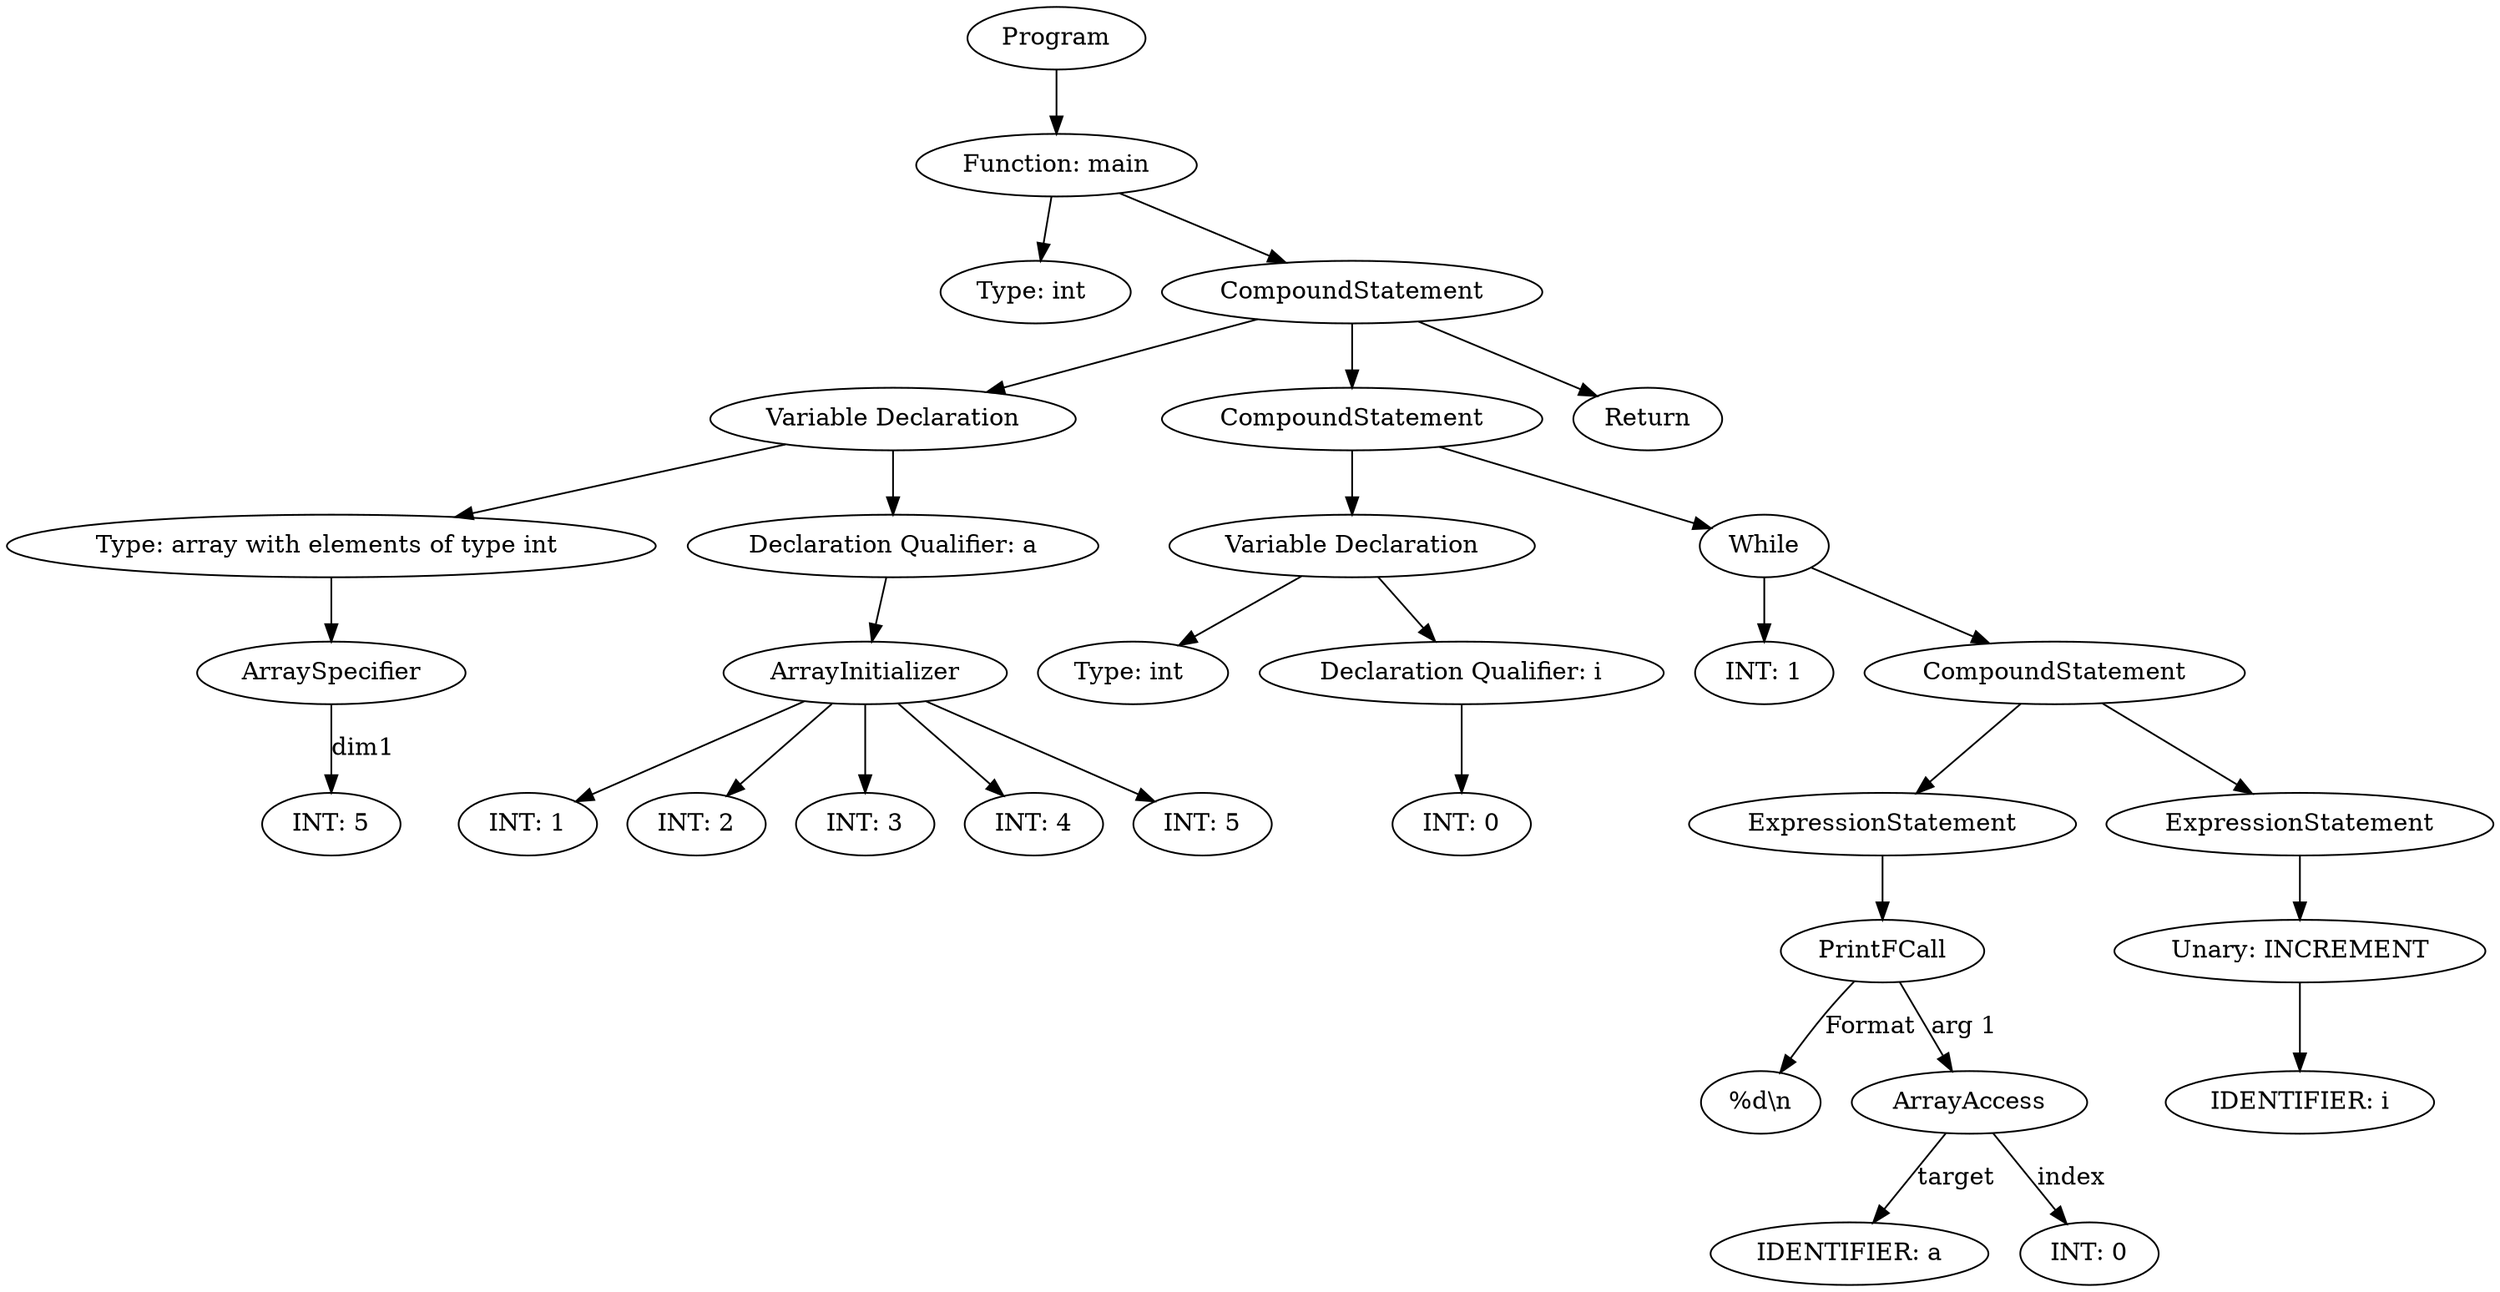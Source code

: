 digraph ExpressionGraph {
4427664608 [label="Program"];
4427664608 -> 4427668496;
4427668496 [label="Function: main"];
4427668496 -> 4427667152;
4427667152 [label="Type: int "];
4427668496 -> 4419987328;
4419987328 [label="CompoundStatement"];
4419987328 -> 4419859280;
4419859280 [label="Variable Declaration"];
4419859280 -> 4427666432;
4427667968 [label="ArraySpecifier"];
4427668016 [label="INT: 5"];
4427667968 -> 4427668016 [label="dim1"];
4427666432 [label="Type: array with elements of type int "];
4427666432 -> 4427667968;
4419859280 -> 4427670560;
4427670560 [label="Declaration Qualifier: a"];
4427670560 -> 4421669552;
4421669552 [label="ArrayInitializer"];
4427670512 [label="INT: 1"];
4421669552 -> 4427670512;
4427670320 [label="INT: 2"];
4421669552 -> 4427670320;
4427670368 [label="INT: 3"];
4421669552 -> 4427670368;
4427669648 [label="INT: 4"];
4421669552 -> 4427669648;
4427670032 [label="INT: 5"];
4421669552 -> 4427670032;
4419987328 -> 4427669072;
4427669072 [label="CompoundStatement"];
4427669072 -> 4427666192;
4427666192 [label="Variable Declaration"];
4427666192 -> 4427667440;
4427667440 [label="Type: int "];
4427666192 -> 4427661920;
4427661920 [label="Declaration Qualifier: i"];
4427661920 -> 4427668976;
4427668976 [label="INT: 0"];
4427669072 -> 4427672144;
4427672144 [label="While"];
4427672144 -> 4427668208;
4427668208 [label="INT: 1"];
4427672144 -> 4426116096;
4426116096 [label="CompoundStatement"];
4426116096 -> 4427671280;
4427671280 [label="ExpressionStatement"];
4427671280 -> 4420629424;
4420629424 [label="PrintFCall"];
4420629424 -> 4426813904 [label="Format"];
4426813904 [label="%d\\n"];
4420629424 -> 4427670800 [label="arg 1"];
"4427670800" [label="ArrayAccess"];
4427671040 [label="IDENTIFIER: a"];
"4427670800" -> "4427671040" [label="target"];
4427676800 [label="INT: 0"];
"4427670800" -> "4427676800" [label="index"];
4426116096 -> 4427672432;
4427672432 [label="ExpressionStatement"];
4427672432 -> 4427668064;
4427668064 [label="Unary: INCREMENT"];
4427668064 -> 4427667296;
4427667296 [label="IDENTIFIER: i"];
4419987328 -> 4427667728;
4427667728 [label="Return"];
}
